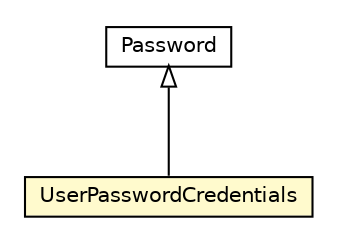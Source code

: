 #!/usr/local/bin/dot
#
# Class diagram 
# Generated by UMLGraph version R5_6-24-gf6e263 (http://www.umlgraph.org/)
#

digraph G {
	edge [fontname="Helvetica",fontsize=10,labelfontname="Helvetica",labelfontsize=10];
	node [fontname="Helvetica",fontsize=10,shape=plaintext];
	nodesep=0.25;
	ranksep=0.5;
	// org.universAAL.ontology.security.UserPasswordCredentials
	c8382417 [label=<<table title="org.universAAL.ontology.security.UserPasswordCredentials" border="0" cellborder="1" cellspacing="0" cellpadding="2" port="p" bgcolor="lemonChiffon" href="./UserPasswordCredentials.html">
		<tr><td><table border="0" cellspacing="0" cellpadding="1">
<tr><td align="center" balign="center"> UserPasswordCredentials </td></tr>
		</table></td></tr>
		</table>>, URL="./UserPasswordCredentials.html", fontname="Helvetica", fontcolor="black", fontsize=10.0];
	// org.universAAL.ontology.security.Password
	c8382421 [label=<<table title="org.universAAL.ontology.security.Password" border="0" cellborder="1" cellspacing="0" cellpadding="2" port="p" href="./Password.html">
		<tr><td><table border="0" cellspacing="0" cellpadding="1">
<tr><td align="center" balign="center"> Password </td></tr>
		</table></td></tr>
		</table>>, URL="./Password.html", fontname="Helvetica", fontcolor="black", fontsize=10.0];
	//org.universAAL.ontology.security.UserPasswordCredentials extends org.universAAL.ontology.security.Password
	c8382421:p -> c8382417:p [dir=back,arrowtail=empty];
}

